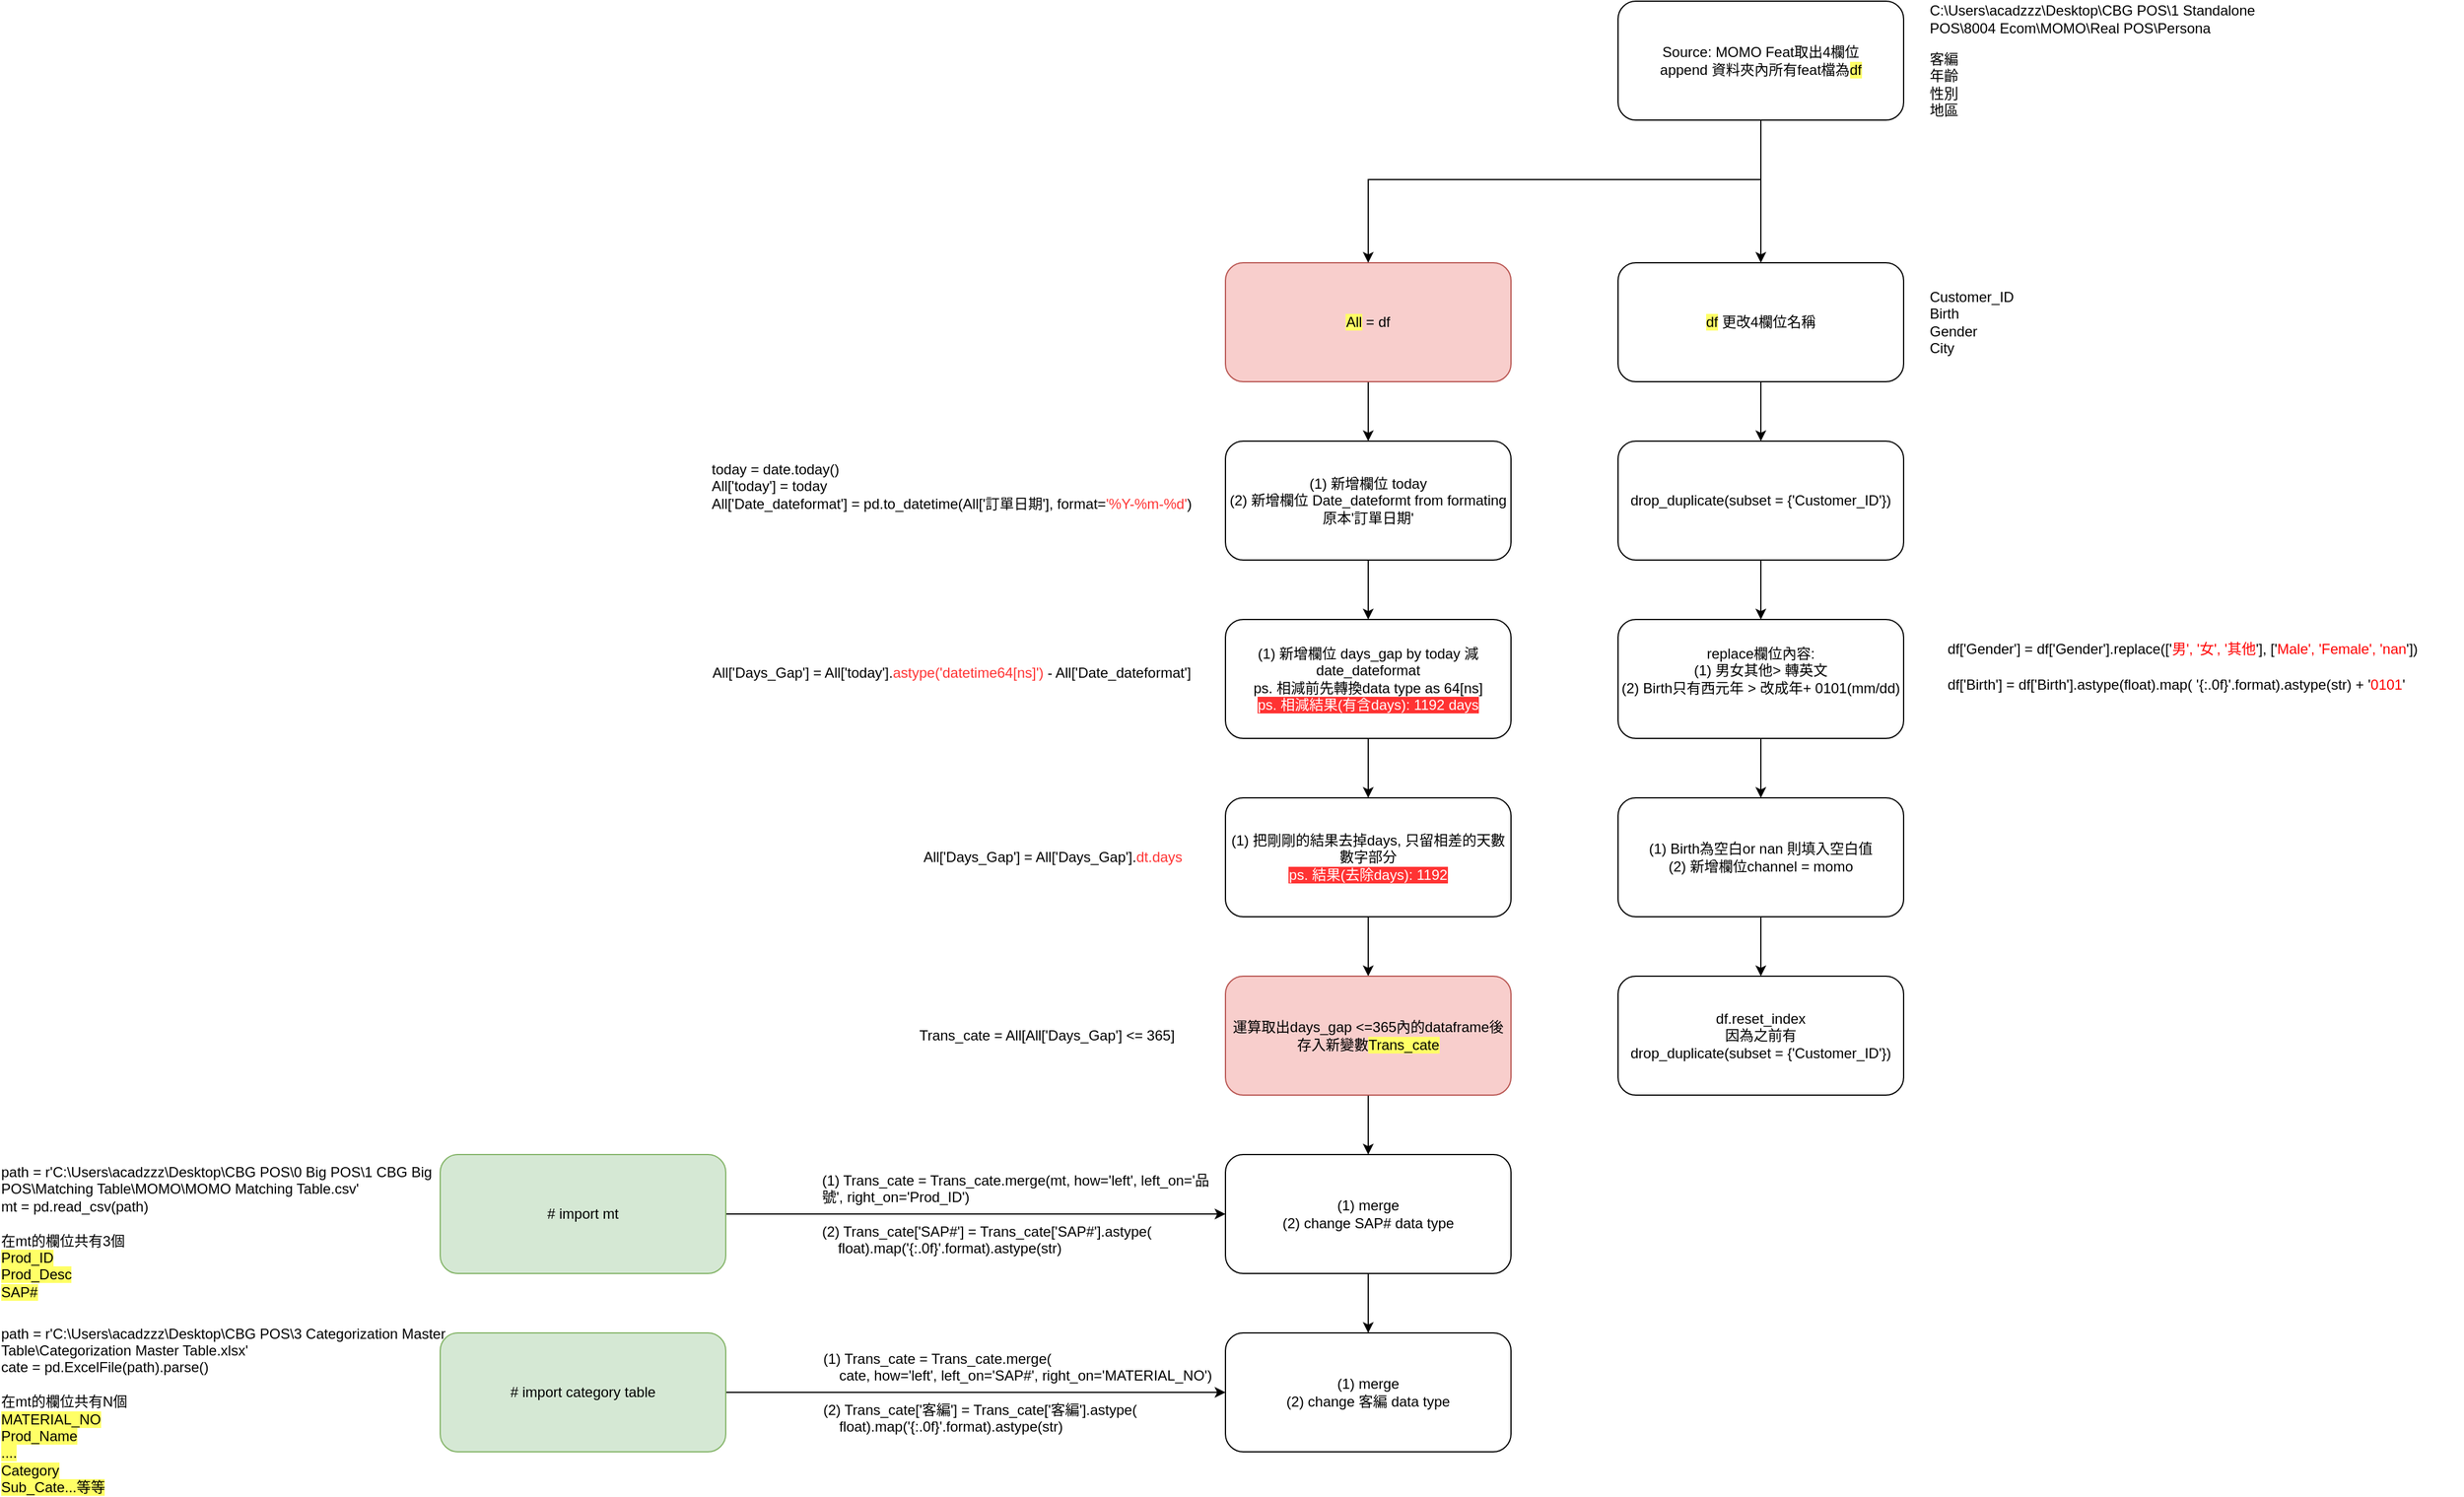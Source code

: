 <mxfile version="17.2.4" type="github">
  <diagram id="VdV0Nn6eujVthCHaxyLu" name="Page-1">
    <mxGraphModel dx="2620" dy="1615" grid="1" gridSize="10" guides="1" tooltips="1" connect="1" arrows="1" fold="1" page="1" pageScale="1" pageWidth="850" pageHeight="1100" math="0" shadow="0">
      <root>
        <mxCell id="0" />
        <mxCell id="1" parent="0" />
        <mxCell id="hvA4PafVI6DXR14lHh_R-13" value="" style="edgeStyle=orthogonalEdgeStyle;rounded=0;orthogonalLoop=1;jettySize=auto;html=1;" edge="1" parent="1" source="liE0KncuEcMG09TZuyiC-1" target="hvA4PafVI6DXR14lHh_R-12">
          <mxGeometry relative="1" as="geometry" />
        </mxCell>
        <mxCell id="liE0KncuEcMG09TZuyiC-1" value="&lt;span style=&quot;background-color: rgb(255 , 255 , 102)&quot;&gt;All&lt;/span&gt; = df" style="rounded=1;whiteSpace=wrap;html=1;fillColor=#f8cecc;strokeColor=#b85450;" parent="1" vertex="1">
          <mxGeometry x="-150" y="170" width="240" height="100" as="geometry" />
        </mxCell>
        <mxCell id="liE0KncuEcMG09TZuyiC-2" value="客編&lt;br&gt;年齡&lt;br&gt;性別&lt;br&gt;&lt;div style=&quot;&quot;&gt;&lt;span&gt;地區&lt;/span&gt;&lt;/div&gt;" style="text;html=1;strokeColor=none;fillColor=none;align=left;verticalAlign=middle;whiteSpace=wrap;rounded=0;" parent="1" vertex="1">
          <mxGeometry x="440" y="-20" width="90" height="80" as="geometry" />
        </mxCell>
        <mxCell id="liE0KncuEcMG09TZuyiC-3" value="C:\Users\acadzzz\Desktop\CBG POS\1 Standalone POS\8004 Ecom\MOMO\Real POS\Persona" style="text;html=1;strokeColor=none;fillColor=none;align=left;verticalAlign=middle;whiteSpace=wrap;rounded=0;" parent="1" vertex="1">
          <mxGeometry x="440" y="-50" width="310" height="30" as="geometry" />
        </mxCell>
        <mxCell id="liE0KncuEcMG09TZuyiC-8" value="" style="edgeStyle=orthogonalEdgeStyle;rounded=0;orthogonalLoop=1;jettySize=auto;html=1;" parent="1" source="liE0KncuEcMG09TZuyiC-4" target="liE0KncuEcMG09TZuyiC-6" edge="1">
          <mxGeometry relative="1" as="geometry" />
        </mxCell>
        <mxCell id="liE0KncuEcMG09TZuyiC-4" value="&lt;span style=&quot;background-color: rgb(255 , 255 , 102)&quot;&gt;df&lt;/span&gt; 更改4欄位名稱" style="rounded=1;whiteSpace=wrap;html=1;" parent="1" vertex="1">
          <mxGeometry x="180" y="170" width="240" height="100" as="geometry" />
        </mxCell>
        <mxCell id="liE0KncuEcMG09TZuyiC-5" value="Customer_ID&lt;br&gt;Birth&lt;br&gt;Gender&lt;br&gt;City" style="text;html=1;strokeColor=none;fillColor=none;align=left;verticalAlign=middle;whiteSpace=wrap;rounded=0;" parent="1" vertex="1">
          <mxGeometry x="440" y="180" width="90" height="80" as="geometry" />
        </mxCell>
        <mxCell id="liE0KncuEcMG09TZuyiC-12" value="" style="edgeStyle=orthogonalEdgeStyle;rounded=0;orthogonalLoop=1;jettySize=auto;html=1;" parent="1" source="liE0KncuEcMG09TZuyiC-6" target="liE0KncuEcMG09TZuyiC-11" edge="1">
          <mxGeometry relative="1" as="geometry" />
        </mxCell>
        <mxCell id="liE0KncuEcMG09TZuyiC-6" value="drop_duplicate(subset = {&#39;Customer_ID&#39;})" style="rounded=1;whiteSpace=wrap;html=1;" parent="1" vertex="1">
          <mxGeometry x="180" y="320" width="240" height="100" as="geometry" />
        </mxCell>
        <mxCell id="hvA4PafVI6DXR14lHh_R-2" value="" style="edgeStyle=orthogonalEdgeStyle;rounded=0;orthogonalLoop=1;jettySize=auto;html=1;" edge="1" parent="1" source="liE0KncuEcMG09TZuyiC-11" target="hvA4PafVI6DXR14lHh_R-1">
          <mxGeometry relative="1" as="geometry" />
        </mxCell>
        <mxCell id="liE0KncuEcMG09TZuyiC-11" value="replace欄位內容:&lt;br&gt;(1) 男女其他&amp;gt; 轉英文&lt;br&gt;(2) Birth只有西元年 &amp;gt; 改成年+ 0101(mm/dd)&lt;br&gt;&lt;div&gt;&lt;br&gt;&lt;/div&gt;" style="rounded=1;whiteSpace=wrap;html=1;" parent="1" vertex="1">
          <mxGeometry x="180" y="470" width="240" height="100" as="geometry" />
        </mxCell>
        <mxCell id="liE0KncuEcMG09TZuyiC-13" value="&lt;div&gt;df[&#39;Gender&#39;] = df[&#39;Gender&#39;].replace([&#39;&lt;font color=&quot;#ff0000&quot;&gt;男&#39;, &#39;女&#39;, &#39;其他&lt;/font&gt;&#39;], [&#39;&lt;font color=&quot;#ff0000&quot;&gt;Male&#39;, &#39;Female&#39;, &#39;nan&lt;/font&gt;&#39;])&lt;/div&gt;" style="text;html=1;strokeColor=none;fillColor=none;align=left;verticalAlign=middle;whiteSpace=wrap;rounded=0;" parent="1" vertex="1">
          <mxGeometry x="455" y="480" width="435" height="30" as="geometry" />
        </mxCell>
        <mxCell id="liE0KncuEcMG09TZuyiC-14" value="&lt;div&gt;df[&#39;Birth&#39;] = df[&#39;Birth&#39;].astype(float).map(&amp;nbsp;&lt;span&gt;&#39;{:.0f}&#39;.format).astype(str) + &#39;&lt;font color=&quot;#ff0000&quot;&gt;0101&lt;/font&gt;&#39;&lt;/span&gt;&lt;/div&gt;" style="text;html=1;strokeColor=none;fillColor=none;align=left;verticalAlign=middle;whiteSpace=wrap;rounded=0;" parent="1" vertex="1">
          <mxGeometry x="455" y="510" width="420" height="30" as="geometry" />
        </mxCell>
        <mxCell id="hvA4PafVI6DXR14lHh_R-4" value="" style="edgeStyle=orthogonalEdgeStyle;rounded=0;orthogonalLoop=1;jettySize=auto;html=1;" edge="1" parent="1" source="hvA4PafVI6DXR14lHh_R-1" target="hvA4PafVI6DXR14lHh_R-3">
          <mxGeometry relative="1" as="geometry" />
        </mxCell>
        <mxCell id="hvA4PafVI6DXR14lHh_R-1" value="(1) Birth為空白or nan 則填入空白值&lt;br&gt;(2) 新增欄位channel = momo" style="rounded=1;whiteSpace=wrap;html=1;" vertex="1" parent="1">
          <mxGeometry x="180" y="620" width="240" height="100" as="geometry" />
        </mxCell>
        <mxCell id="hvA4PafVI6DXR14lHh_R-3" value="df.reset_index&lt;br&gt;因為之前有&lt;br&gt;drop_duplicate(subset = {&#39;Customer_ID&#39;})" style="rounded=1;whiteSpace=wrap;html=1;" vertex="1" parent="1">
          <mxGeometry x="180" y="770" width="240" height="100" as="geometry" />
        </mxCell>
        <mxCell id="hvA4PafVI6DXR14lHh_R-8" style="edgeStyle=orthogonalEdgeStyle;rounded=0;orthogonalLoop=1;jettySize=auto;html=1;" edge="1" parent="1" source="hvA4PafVI6DXR14lHh_R-5" target="liE0KncuEcMG09TZuyiC-4">
          <mxGeometry relative="1" as="geometry" />
        </mxCell>
        <mxCell id="hvA4PafVI6DXR14lHh_R-9" style="edgeStyle=orthogonalEdgeStyle;rounded=0;orthogonalLoop=1;jettySize=auto;html=1;" edge="1" parent="1" source="hvA4PafVI6DXR14lHh_R-5" target="liE0KncuEcMG09TZuyiC-1">
          <mxGeometry relative="1" as="geometry">
            <Array as="points">
              <mxPoint x="300" y="100" />
              <mxPoint x="-30" y="100" />
              <mxPoint x="-30" y="220" />
            </Array>
          </mxGeometry>
        </mxCell>
        <mxCell id="hvA4PafVI6DXR14lHh_R-5" value="Source: MOMO Feat取出4欄位&lt;br&gt;append 資料夾內所有feat檔為&lt;span style=&quot;background-color: rgb(255 , 255 , 102)&quot;&gt;df&lt;/span&gt;" style="rounded=1;whiteSpace=wrap;html=1;" vertex="1" parent="1">
          <mxGeometry x="180" y="-50" width="240" height="100" as="geometry" />
        </mxCell>
        <mxCell id="hvA4PafVI6DXR14lHh_R-16" value="" style="edgeStyle=orthogonalEdgeStyle;rounded=0;orthogonalLoop=1;jettySize=auto;html=1;" edge="1" parent="1" source="hvA4PafVI6DXR14lHh_R-12" target="hvA4PafVI6DXR14lHh_R-15">
          <mxGeometry relative="1" as="geometry" />
        </mxCell>
        <mxCell id="hvA4PafVI6DXR14lHh_R-12" value="(1) 新增欄位 today&lt;br&gt;(2) 新增欄位 Date_dateformt from formating原本&#39;訂單日期&#39;" style="rounded=1;whiteSpace=wrap;html=1;" vertex="1" parent="1">
          <mxGeometry x="-150" y="320" width="240" height="100" as="geometry" />
        </mxCell>
        <mxCell id="hvA4PafVI6DXR14lHh_R-14" value="&lt;div style=&quot;text-align: left&quot;&gt;today = date.today()&lt;/div&gt;&lt;div style=&quot;text-align: left&quot;&gt;All[&#39;today&#39;] = today&lt;/div&gt;All[&#39;Date_dateformat&#39;] = pd.to_datetime(All[&#39;訂單日期&#39;], format=&lt;font color=&quot;#ff3333&quot;&gt;&#39;%Y-%m-%d&#39;&lt;/font&gt;)&lt;br&gt;&lt;div style=&quot;text-align: left&quot;&gt;&lt;br&gt;&lt;/div&gt;" style="text;html=1;align=center;verticalAlign=middle;whiteSpace=wrap;rounded=0;labelBackgroundColor=none;" vertex="1" parent="1">
          <mxGeometry x="-590" y="320" width="420" height="90" as="geometry" />
        </mxCell>
        <mxCell id="hvA4PafVI6DXR14lHh_R-19" value="" style="edgeStyle=orthogonalEdgeStyle;rounded=0;orthogonalLoop=1;jettySize=auto;html=1;fontColor=#FF3333;" edge="1" parent="1" source="hvA4PafVI6DXR14lHh_R-15" target="hvA4PafVI6DXR14lHh_R-18">
          <mxGeometry relative="1" as="geometry" />
        </mxCell>
        <mxCell id="hvA4PafVI6DXR14lHh_R-15" value="(1) 新增欄位 days_gap by today 減 date_dateformat&lt;br&gt;ps. 相減前先轉換data type as 64[ns]&lt;br&gt;&lt;span style=&quot;background-color: rgb(255 , 51 , 51)&quot;&gt;&lt;font color=&quot;#ffffff&quot;&gt;ps. 相減結果(有含days): 1192 days&lt;/font&gt;&lt;/span&gt;" style="rounded=1;whiteSpace=wrap;html=1;" vertex="1" parent="1">
          <mxGeometry x="-150" y="470" width="240" height="100" as="geometry" />
        </mxCell>
        <mxCell id="hvA4PafVI6DXR14lHh_R-17" value="&lt;div style=&quot;text-align: left&quot;&gt;All[&#39;Days_Gap&#39;] = All[&#39;today&#39;].&lt;font color=&quot;#ff3333&quot;&gt;astype(&#39;datetime64[ns]&#39;)&lt;/font&gt; - All[&#39;Date_dateformat&#39;]&lt;br&gt;&lt;/div&gt;" style="text;html=1;align=center;verticalAlign=middle;whiteSpace=wrap;rounded=0;labelBackgroundColor=none;" vertex="1" parent="1">
          <mxGeometry x="-590" y="470" width="420" height="90" as="geometry" />
        </mxCell>
        <mxCell id="hvA4PafVI6DXR14lHh_R-22" value="" style="edgeStyle=orthogonalEdgeStyle;rounded=0;orthogonalLoop=1;jettySize=auto;html=1;fontColor=#FF3333;" edge="1" parent="1" source="hvA4PafVI6DXR14lHh_R-18" target="hvA4PafVI6DXR14lHh_R-21">
          <mxGeometry relative="1" as="geometry" />
        </mxCell>
        <mxCell id="hvA4PafVI6DXR14lHh_R-18" value="(1) 把剛剛的結果去掉days, 只留相差的天數數字部分&lt;br&gt;&lt;span style=&quot;background-color: rgb(255 , 51 , 51)&quot;&gt;&lt;font color=&quot;#ffffff&quot;&gt;ps. 結果(去除days): 1192&lt;/font&gt;&lt;/span&gt;" style="rounded=1;whiteSpace=wrap;html=1;" vertex="1" parent="1">
          <mxGeometry x="-150" y="620" width="240" height="100" as="geometry" />
        </mxCell>
        <mxCell id="hvA4PafVI6DXR14lHh_R-20" value="&lt;div style=&quot;text-align: left&quot;&gt;All[&#39;Days_Gap&#39;] = All[&#39;Days_Gap&#39;].&lt;font color=&quot;#ff3333&quot;&gt;dt.days&lt;/font&gt;&lt;br&gt;&lt;/div&gt;" style="text;html=1;align=center;verticalAlign=middle;whiteSpace=wrap;rounded=0;labelBackgroundColor=none;" vertex="1" parent="1">
          <mxGeometry x="-420" y="625" width="250" height="90" as="geometry" />
        </mxCell>
        <mxCell id="hvA4PafVI6DXR14lHh_R-30" value="" style="edgeStyle=orthogonalEdgeStyle;rounded=0;orthogonalLoop=1;jettySize=auto;html=1;fontColor=#FF3333;" edge="1" parent="1" source="hvA4PafVI6DXR14lHh_R-21" target="hvA4PafVI6DXR14lHh_R-24">
          <mxGeometry relative="1" as="geometry" />
        </mxCell>
        <mxCell id="hvA4PafVI6DXR14lHh_R-21" value="運算取出days_gap &amp;lt;=365內的dataframe後&lt;br&gt;存入新變數&lt;span style=&quot;background-color: rgb(255 , 255 , 102)&quot;&gt;Trans_cate&lt;/span&gt;" style="rounded=1;whiteSpace=wrap;html=1;fillColor=#f8cecc;strokeColor=#b85450;" vertex="1" parent="1">
          <mxGeometry x="-150" y="770" width="240" height="100" as="geometry" />
        </mxCell>
        <mxCell id="hvA4PafVI6DXR14lHh_R-23" value="&lt;div style=&quot;text-align: left&quot;&gt;Trans_cate = All[All[&#39;Days_Gap&#39;] &amp;lt;= 365]&lt;br&gt;&lt;/div&gt;" style="text;html=1;align=center;verticalAlign=middle;whiteSpace=wrap;rounded=0;labelBackgroundColor=none;" vertex="1" parent="1">
          <mxGeometry x="-430" y="775" width="260" height="90" as="geometry" />
        </mxCell>
        <mxCell id="hvA4PafVI6DXR14lHh_R-35" value="" style="edgeStyle=orthogonalEdgeStyle;rounded=0;orthogonalLoop=1;jettySize=auto;html=1;fontColor=#FF3333;" edge="1" parent="1" source="hvA4PafVI6DXR14lHh_R-24" target="hvA4PafVI6DXR14lHh_R-31">
          <mxGeometry relative="1" as="geometry" />
        </mxCell>
        <mxCell id="hvA4PafVI6DXR14lHh_R-24" value="(1) merge&lt;br&gt;(2) change SAP# data type" style="rounded=1;whiteSpace=wrap;html=1;" vertex="1" parent="1">
          <mxGeometry x="-150" y="920" width="240" height="100" as="geometry" />
        </mxCell>
        <mxCell id="hvA4PafVI6DXR14lHh_R-25" value="&lt;div style=&quot;text-align: left&quot;&gt;&lt;div&gt;path = r&#39;C:\Users\acadzzz\Desktop\CBG POS\0 Big POS\1 CBG Big POS\Matching Table\MOMO\MOMO Matching Table.csv&#39;&lt;/div&gt;&lt;div&gt;mt = pd.read_csv(path)&lt;/div&gt;&lt;div&gt;&lt;br&gt;&lt;/div&gt;&lt;div&gt;在mt的欄位共有3個&lt;/div&gt;&lt;div&gt;&lt;span style=&quot;background-color: rgb(255 , 255 , 102)&quot;&gt;Prod_ID&lt;/span&gt;&lt;/div&gt;&lt;div&gt;&lt;span style=&quot;background-color: rgb(255 , 255 , 102)&quot;&gt;Prod_Desc&lt;/span&gt;&lt;/div&gt;&lt;div&gt;&lt;span style=&quot;background-color: rgb(255 , 255 , 102)&quot;&gt;SAP#&lt;/span&gt;&lt;/div&gt;&lt;/div&gt;" style="text;html=1;align=center;verticalAlign=middle;whiteSpace=wrap;rounded=0;labelBackgroundColor=none;" vertex="1" parent="1">
          <mxGeometry x="-1180" y="920" width="420" height="130" as="geometry" />
        </mxCell>
        <mxCell id="hvA4PafVI6DXR14lHh_R-29" style="edgeStyle=orthogonalEdgeStyle;rounded=0;orthogonalLoop=1;jettySize=auto;html=1;fontColor=#FF3333;" edge="1" parent="1" source="hvA4PafVI6DXR14lHh_R-26" target="hvA4PafVI6DXR14lHh_R-24">
          <mxGeometry relative="1" as="geometry" />
        </mxCell>
        <mxCell id="hvA4PafVI6DXR14lHh_R-26" value="# import mt" style="rounded=1;whiteSpace=wrap;html=1;fillColor=#d5e8d4;strokeColor=#82b366;" vertex="1" parent="1">
          <mxGeometry x="-810" y="920" width="240" height="100" as="geometry" />
        </mxCell>
        <mxCell id="hvA4PafVI6DXR14lHh_R-27" value="&lt;div style=&quot;text-align: left&quot;&gt;(1) Trans_cate = Trans_cate.merge(mt, how=&#39;left&#39;, left_on=&#39;品號&#39;, right_on=&#39;Prod_ID&#39;)&lt;br&gt;&lt;/div&gt;&lt;div style=&quot;text-align: left&quot;&gt;&lt;br&gt;&lt;/div&gt;&lt;div style=&quot;text-align: left&quot;&gt;&lt;div&gt;(2) Trans_cate[&#39;SAP#&#39;] = Trans_cate[&#39;SAP#&#39;].astype(&lt;/div&gt;&lt;div&gt;&amp;nbsp; &amp;nbsp; float).map(&#39;{:.0f}&#39;.format).astype(str)&lt;/div&gt;&lt;/div&gt;" style="text;html=1;align=center;verticalAlign=middle;whiteSpace=wrap;rounded=0;labelBackgroundColor=none;" vertex="1" parent="1">
          <mxGeometry x="-490" y="925" width="330" height="90" as="geometry" />
        </mxCell>
        <mxCell id="hvA4PafVI6DXR14lHh_R-31" value="(1) merge&lt;br&gt;(2) change 客編&amp;nbsp;data type" style="rounded=1;whiteSpace=wrap;html=1;" vertex="1" parent="1">
          <mxGeometry x="-150" y="1070" width="240" height="100" as="geometry" />
        </mxCell>
        <mxCell id="hvA4PafVI6DXR14lHh_R-34" style="edgeStyle=orthogonalEdgeStyle;rounded=0;orthogonalLoop=1;jettySize=auto;html=1;fontColor=#FF3333;" edge="1" parent="1" source="hvA4PafVI6DXR14lHh_R-32" target="hvA4PafVI6DXR14lHh_R-31">
          <mxGeometry relative="1" as="geometry" />
        </mxCell>
        <mxCell id="hvA4PafVI6DXR14lHh_R-32" value="# import category table" style="rounded=1;whiteSpace=wrap;html=1;fillColor=#d5e8d4;strokeColor=#82b366;" vertex="1" parent="1">
          <mxGeometry x="-810" y="1070" width="240" height="100" as="geometry" />
        </mxCell>
        <mxCell id="hvA4PafVI6DXR14lHh_R-33" value="&lt;div style=&quot;text-align: left&quot;&gt;&lt;div&gt;&lt;div&gt;path = r&#39;C:\Users\acadzzz\Desktop\CBG POS\3 Categorization Master Table\Categorization Master Table.xlsx&#39;&lt;/div&gt;&lt;div&gt;cate = pd.ExcelFile(path).parse()&lt;/div&gt;&lt;/div&gt;&lt;div&gt;&lt;br&gt;&lt;/div&gt;&lt;div&gt;在mt的欄位共有N個&lt;/div&gt;&lt;div&gt;&lt;span style=&quot;background-color: rgb(255 , 255 , 102)&quot;&gt;MATERIAL_NO&lt;/span&gt;&lt;br&gt;&lt;/div&gt;&lt;div&gt;&lt;span style=&quot;background-color: rgb(255 , 255 , 102)&quot;&gt;Prod_Name&lt;/span&gt;&lt;/div&gt;&lt;div&gt;&lt;span style=&quot;background-color: rgb(255 , 255 , 102)&quot;&gt;....&lt;/span&gt;&lt;/div&gt;&lt;div&gt;&lt;span style=&quot;background-color: rgb(255 , 255 , 102)&quot;&gt;Category&lt;/span&gt;&lt;br&gt;&lt;/div&gt;&lt;div&gt;&lt;span style=&quot;background-color: rgb(255 , 255 , 102)&quot;&gt;Sub_Cate...等等&lt;/span&gt;&lt;/div&gt;&lt;/div&gt;" style="text;html=1;align=center;verticalAlign=middle;whiteSpace=wrap;rounded=0;labelBackgroundColor=none;" vertex="1" parent="1">
          <mxGeometry x="-1180" y="1070" width="420" height="130" as="geometry" />
        </mxCell>
        <mxCell id="hvA4PafVI6DXR14lHh_R-36" value="&lt;div&gt;&lt;div&gt;(1) Trans_cate = Trans_cate.merge(&lt;/div&gt;&lt;div&gt;&amp;nbsp; &amp;nbsp; cate, how=&#39;left&#39;, left_on=&#39;SAP#&#39;, right_on=&#39;MATERIAL_NO&#39;)&lt;/div&gt;&lt;div&gt;&lt;br&gt;&lt;/div&gt;&lt;div&gt;(2) Trans_cate[&#39;客編&#39;] = Trans_cate[&#39;客編&#39;].astype(&lt;/div&gt;&lt;div&gt;&amp;nbsp; &amp;nbsp; float).map(&#39;{:.0f}&#39;.format).astype(str)&lt;/div&gt;&lt;/div&gt;" style="text;html=1;align=left;verticalAlign=middle;whiteSpace=wrap;rounded=0;labelBackgroundColor=none;" vertex="1" parent="1">
          <mxGeometry x="-490" y="1075" width="330" height="90" as="geometry" />
        </mxCell>
      </root>
    </mxGraphModel>
  </diagram>
</mxfile>
